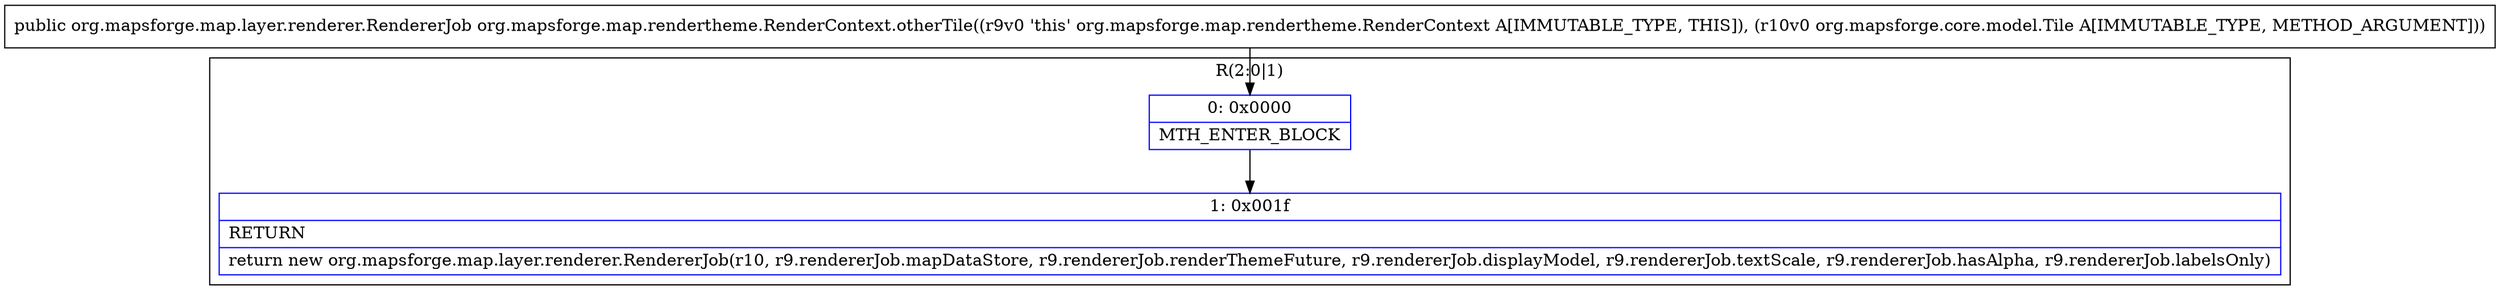 digraph "CFG fororg.mapsforge.map.rendertheme.RenderContext.otherTile(Lorg\/mapsforge\/core\/model\/Tile;)Lorg\/mapsforge\/map\/layer\/renderer\/RendererJob;" {
subgraph cluster_Region_1522214008 {
label = "R(2:0|1)";
node [shape=record,color=blue];
Node_0 [shape=record,label="{0\:\ 0x0000|MTH_ENTER_BLOCK\l}"];
Node_1 [shape=record,label="{1\:\ 0x001f|RETURN\l|return new org.mapsforge.map.layer.renderer.RendererJob(r10, r9.rendererJob.mapDataStore, r9.rendererJob.renderThemeFuture, r9.rendererJob.displayModel, r9.rendererJob.textScale, r9.rendererJob.hasAlpha, r9.rendererJob.labelsOnly)\l}"];
}
MethodNode[shape=record,label="{public org.mapsforge.map.layer.renderer.RendererJob org.mapsforge.map.rendertheme.RenderContext.otherTile((r9v0 'this' org.mapsforge.map.rendertheme.RenderContext A[IMMUTABLE_TYPE, THIS]), (r10v0 org.mapsforge.core.model.Tile A[IMMUTABLE_TYPE, METHOD_ARGUMENT])) }"];
MethodNode -> Node_0;
Node_0 -> Node_1;
}


